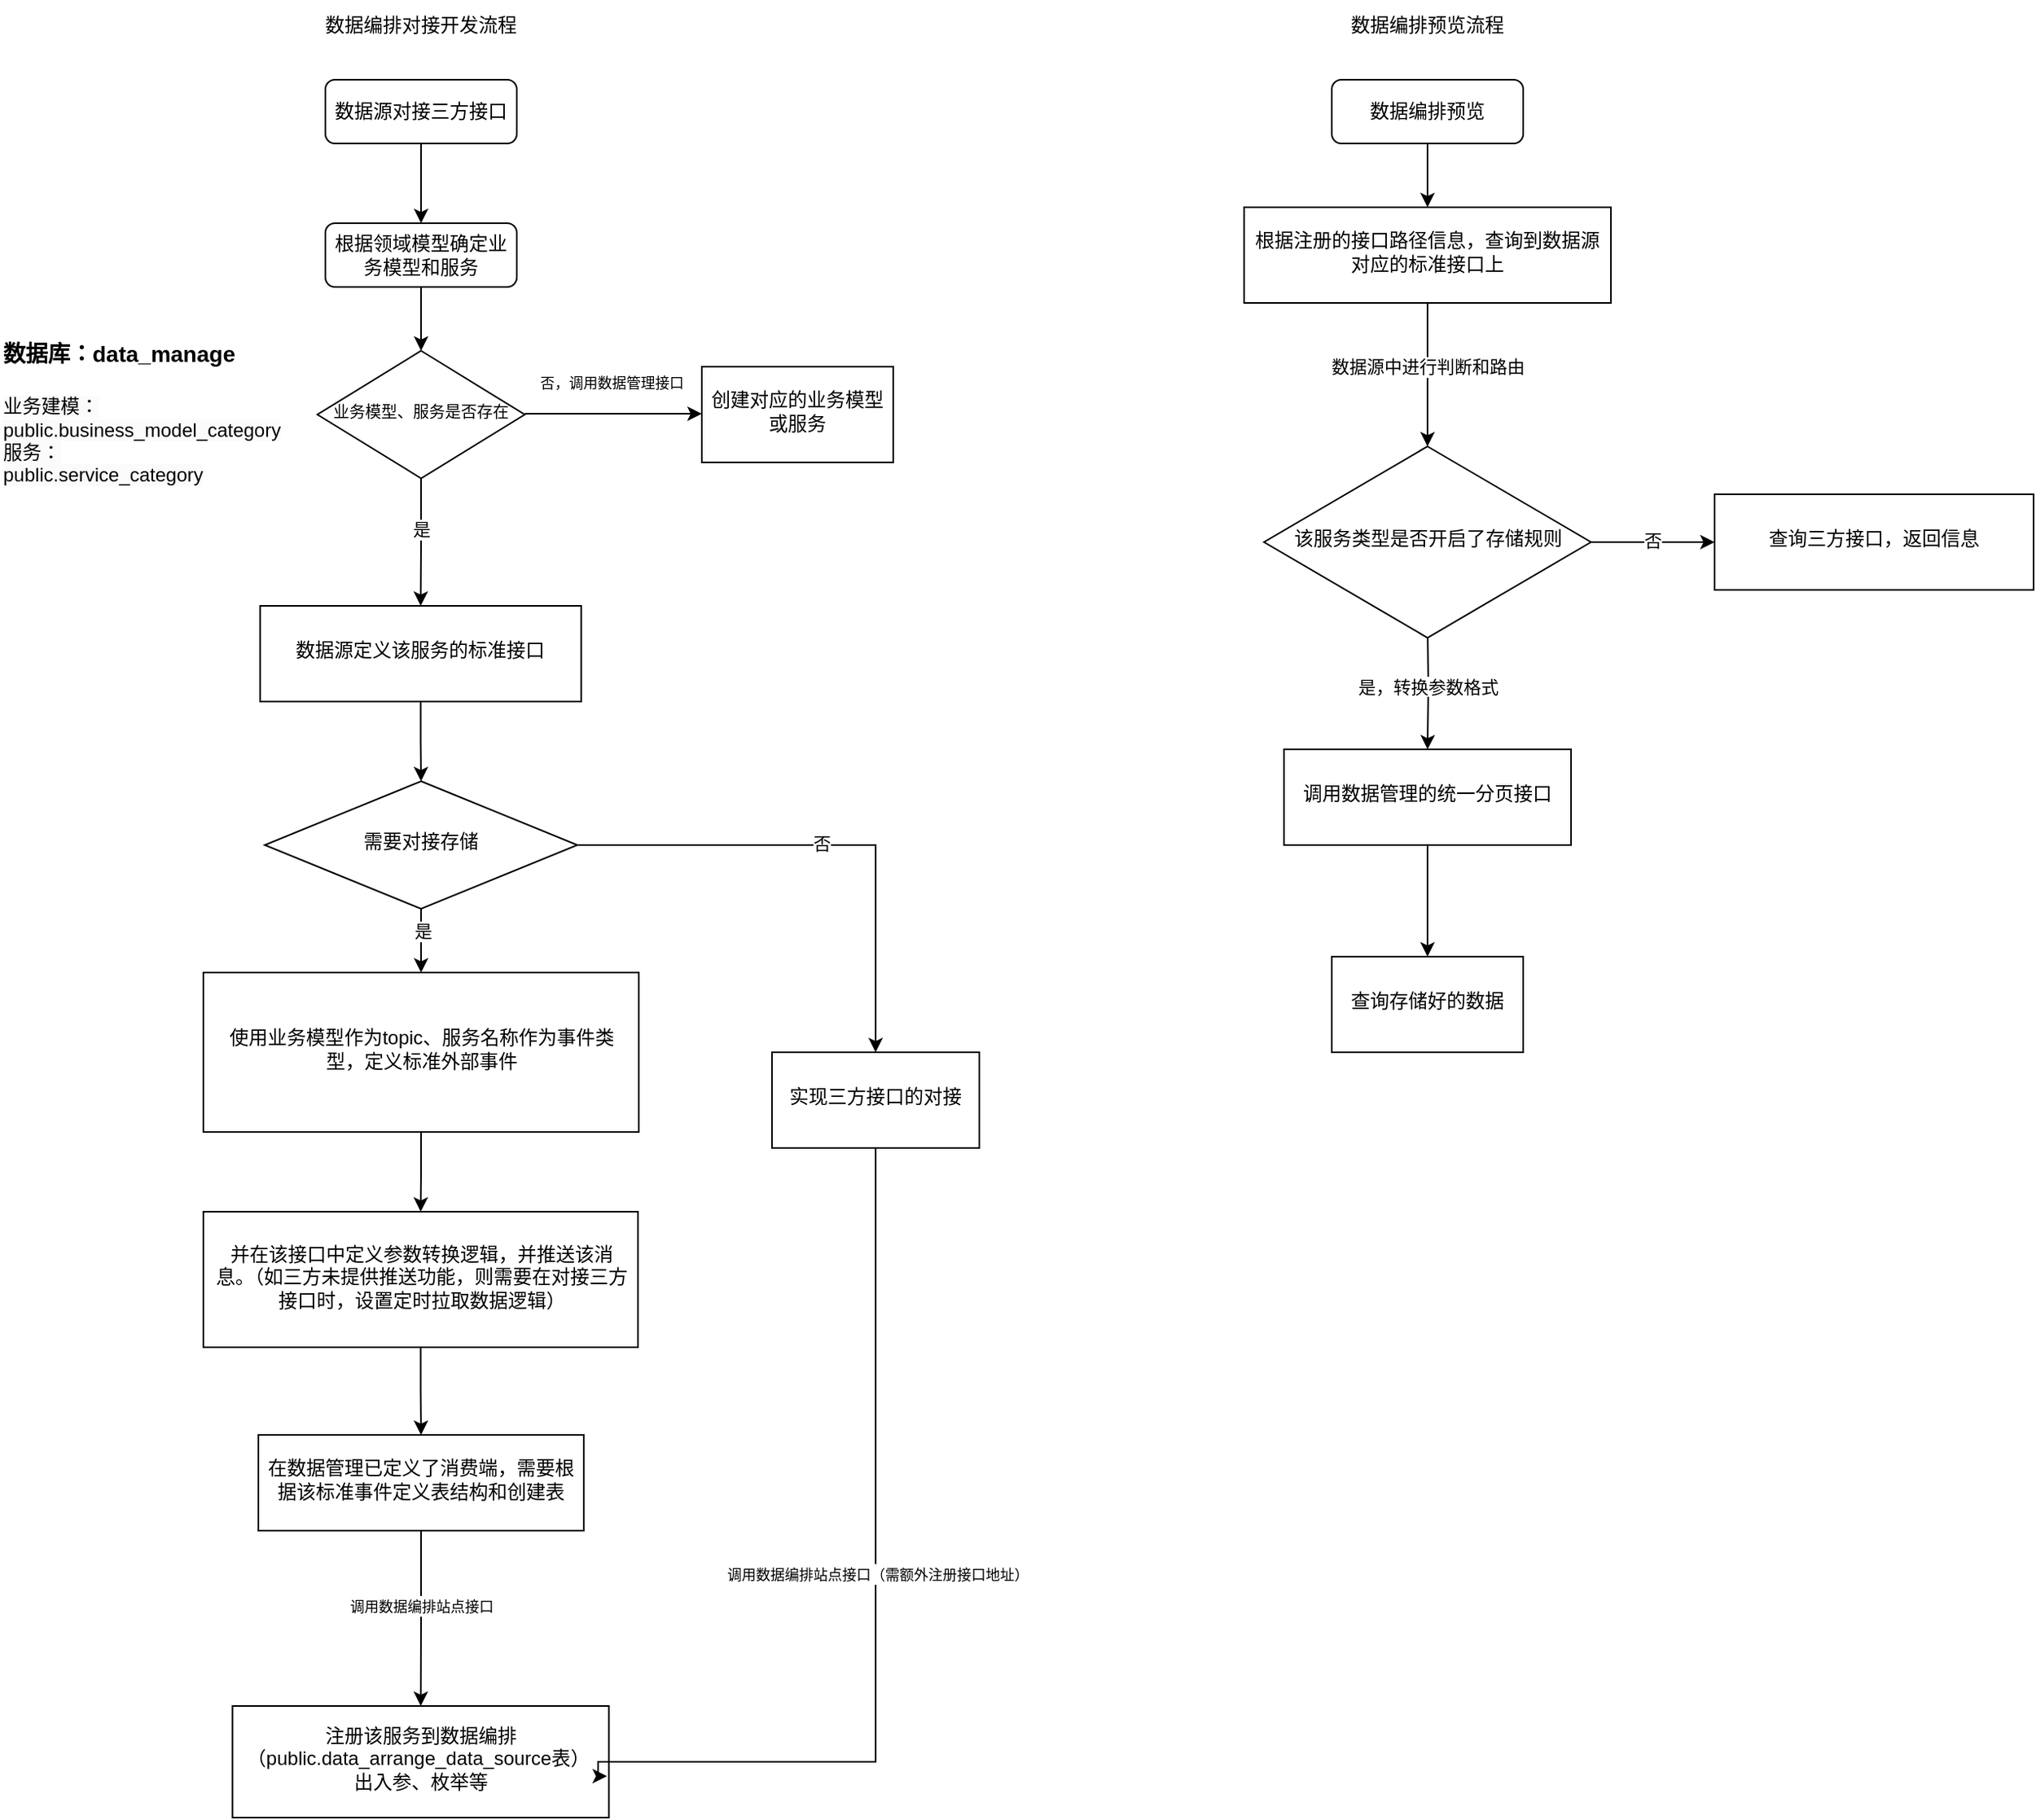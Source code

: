 <mxfile version="24.5.4" type="github">
  <diagram id="C5RBs43oDa-KdzZeNtuy" name="Page-1">
    <mxGraphModel dx="3695" dy="2661" grid="1" gridSize="10" guides="1" tooltips="1" connect="1" arrows="1" fold="1" page="1" pageScale="1" pageWidth="827" pageHeight="1169" math="0" shadow="0">
      <root>
        <mxCell id="WIyWlLk6GJQsqaUBKTNV-0" />
        <mxCell id="WIyWlLk6GJQsqaUBKTNV-1" parent="WIyWlLk6GJQsqaUBKTNV-0" />
        <mxCell id="DSE0VVEkv3fst9EGCnOD-71" value="" style="edgeStyle=orthogonalEdgeStyle;rounded=0;orthogonalLoop=1;jettySize=auto;html=1;fontFamily=Helvetica;fontSize=11;fontColor=default;labelBackgroundColor=default;resizable=0;" edge="1" parent="WIyWlLk6GJQsqaUBKTNV-1" source="WIyWlLk6GJQsqaUBKTNV-3">
          <mxGeometry relative="1" as="geometry">
            <mxPoint x="825" y="-20" as="targetPoint" />
          </mxGeometry>
        </mxCell>
        <mxCell id="WIyWlLk6GJQsqaUBKTNV-3" value="数据编排预览" style="rounded=1;whiteSpace=wrap;html=1;fontSize=12;glass=0;strokeWidth=1;shadow=0;" parent="WIyWlLk6GJQsqaUBKTNV-1" vertex="1">
          <mxGeometry x="765" y="-100" width="120" height="40" as="geometry" />
        </mxCell>
        <mxCell id="DSE0VVEkv3fst9EGCnOD-64" value="" style="edgeStyle=orthogonalEdgeStyle;rounded=0;orthogonalLoop=1;jettySize=auto;html=1;fontFamily=Helvetica;fontSize=11;fontColor=default;labelBackgroundColor=default;resizable=0;" edge="1" parent="WIyWlLk6GJQsqaUBKTNV-1" target="DSE0VVEkv3fst9EGCnOD-63">
          <mxGeometry relative="1" as="geometry">
            <mxPoint x="825" y="240" as="sourcePoint" />
          </mxGeometry>
        </mxCell>
        <mxCell id="DSE0VVEkv3fst9EGCnOD-65" value="是，转换参数格式" style="edgeLabel;align=center;verticalAlign=middle;resizable=0;points=[];fontFamily=Helvetica;fontSize=11;fontColor=default;labelBackgroundColor=default;fillColor=none;gradientColor=none;" vertex="1" connectable="0" parent="DSE0VVEkv3fst9EGCnOD-64">
          <mxGeometry x="-0.255" relative="1" as="geometry">
            <mxPoint y="10" as="offset" />
          </mxGeometry>
        </mxCell>
        <mxCell id="DSE0VVEkv3fst9EGCnOD-17" value="" style="edgeStyle=orthogonalEdgeStyle;rounded=0;orthogonalLoop=1;jettySize=auto;html=1;" edge="1" parent="WIyWlLk6GJQsqaUBKTNV-1" source="DSE0VVEkv3fst9EGCnOD-1" target="DSE0VVEkv3fst9EGCnOD-16">
          <mxGeometry relative="1" as="geometry" />
        </mxCell>
        <mxCell id="DSE0VVEkv3fst9EGCnOD-1" value="数据源对接三方接口" style="rounded=1;whiteSpace=wrap;html=1;fontSize=12;glass=0;strokeWidth=1;shadow=0;" vertex="1" parent="WIyWlLk6GJQsqaUBKTNV-1">
          <mxGeometry x="134" y="-100" width="120" height="40" as="geometry" />
        </mxCell>
        <mxCell id="DSE0VVEkv3fst9EGCnOD-11" value="数据编排对接开发流程" style="text;align=center;verticalAlign=middle;resizable=0;points=[];autosize=1;strokeColor=none;fillColor=none;" vertex="1" parent="WIyWlLk6GJQsqaUBKTNV-1">
          <mxGeometry x="124" y="-150" width="140" height="30" as="geometry" />
        </mxCell>
        <mxCell id="DSE0VVEkv3fst9EGCnOD-12" value="数据编排预览流程" style="text;align=center;verticalAlign=middle;resizable=0;points=[];autosize=1;strokeColor=none;fillColor=none;" vertex="1" parent="WIyWlLk6GJQsqaUBKTNV-1">
          <mxGeometry x="765" y="-150" width="120" height="30" as="geometry" />
        </mxCell>
        <mxCell id="DSE0VVEkv3fst9EGCnOD-26" value="" style="edgeStyle=orthogonalEdgeStyle;rounded=0;orthogonalLoop=1;jettySize=auto;html=1;" edge="1" parent="WIyWlLk6GJQsqaUBKTNV-1" source="DSE0VVEkv3fst9EGCnOD-16" target="DSE0VVEkv3fst9EGCnOD-19">
          <mxGeometry relative="1" as="geometry" />
        </mxCell>
        <mxCell id="DSE0VVEkv3fst9EGCnOD-16" value="根据领域模型确定业务模型和服务" style="rounded=1;whiteSpace=wrap;html=1;fontSize=12;glass=0;strokeWidth=1;shadow=0;" vertex="1" parent="WIyWlLk6GJQsqaUBKTNV-1">
          <mxGeometry x="134" y="-10" width="120" height="40" as="geometry" />
        </mxCell>
        <mxCell id="DSE0VVEkv3fst9EGCnOD-21" value="" style="edgeStyle=orthogonalEdgeStyle;rounded=0;orthogonalLoop=1;jettySize=auto;html=1;" edge="1" parent="WIyWlLk6GJQsqaUBKTNV-1">
          <mxGeometry relative="1" as="geometry">
            <mxPoint x="259" y="109.5" as="sourcePoint" />
            <mxPoint x="370" y="109.5" as="targetPoint" />
          </mxGeometry>
        </mxCell>
        <mxCell id="DSE0VVEkv3fst9EGCnOD-22" value="否，调用数据管理接口" style="edgeLabel;align=center;verticalAlign=middle;resizable=0;points=[];fontSize=9;" vertex="1" connectable="0" parent="DSE0VVEkv3fst9EGCnOD-21">
          <mxGeometry x="-0.304" y="-1" relative="1" as="geometry">
            <mxPoint x="16" y="-21" as="offset" />
          </mxGeometry>
        </mxCell>
        <mxCell id="DSE0VVEkv3fst9EGCnOD-24" value="" style="edgeStyle=orthogonalEdgeStyle;rounded=0;orthogonalLoop=1;jettySize=auto;html=1;entryX=0.5;entryY=0;entryDx=0;entryDy=0;" edge="1" parent="WIyWlLk6GJQsqaUBKTNV-1" source="DSE0VVEkv3fst9EGCnOD-19" target="DSE0VVEkv3fst9EGCnOD-75">
          <mxGeometry relative="1" as="geometry">
            <mxPoint x="194" y="220" as="targetPoint" />
          </mxGeometry>
        </mxCell>
        <mxCell id="DSE0VVEkv3fst9EGCnOD-25" value="是" style="edgeLabel;html=1;align=center;verticalAlign=middle;resizable=0;points=[];" vertex="1" connectable="0" parent="DSE0VVEkv3fst9EGCnOD-24">
          <mxGeometry x="-0.197" relative="1" as="geometry">
            <mxPoint as="offset" />
          </mxGeometry>
        </mxCell>
        <mxCell id="DSE0VVEkv3fst9EGCnOD-19" value="业务模型、服务是否存在" style="rhombus;whiteSpace=wrap;html=1;shadow=0;fontFamily=Helvetica;fontSize=10;align=center;strokeWidth=1;spacing=6;spacingTop=-4;" vertex="1" parent="WIyWlLk6GJQsqaUBKTNV-1">
          <mxGeometry x="129" y="70" width="130" height="80" as="geometry" />
        </mxCell>
        <mxCell id="DSE0VVEkv3fst9EGCnOD-20" value="创建对应的业务模型或服务" style="whiteSpace=wrap;html=1;shadow=0;strokeWidth=1;spacing=6;spacingTop=-4;" vertex="1" parent="WIyWlLk6GJQsqaUBKTNV-1">
          <mxGeometry x="370" y="80" width="120" height="60" as="geometry" />
        </mxCell>
        <mxCell id="DSE0VVEkv3fst9EGCnOD-28" value="注册该服务到数据编排（public.data_arrange_data_source表）&amp;nbsp; 出入参、枚举等" style="whiteSpace=wrap;html=1;shadow=0;strokeWidth=1;spacing=6;spacingTop=-4;" vertex="1" parent="WIyWlLk6GJQsqaUBKTNV-1">
          <mxGeometry x="75.75" y="920" width="236" height="70" as="geometry" />
        </mxCell>
        <mxCell id="DSE0VVEkv3fst9EGCnOD-83" value="" style="edgeStyle=orthogonalEdgeStyle;rounded=0;orthogonalLoop=1;jettySize=auto;html=1;fontFamily=Helvetica;fontSize=11;fontColor=default;labelBackgroundColor=default;resizable=0;" edge="1" parent="WIyWlLk6GJQsqaUBKTNV-1" source="DSE0VVEkv3fst9EGCnOD-32" target="DSE0VVEkv3fst9EGCnOD-28">
          <mxGeometry relative="1" as="geometry" />
        </mxCell>
        <mxCell id="DSE0VVEkv3fst9EGCnOD-84" value="&lt;span style=&quot;font-size: 9px;&quot;&gt;调用数据编排站点接口&lt;/span&gt;" style="edgeLabel;html=1;align=center;verticalAlign=middle;resizable=0;points=[];fontFamily=Helvetica;fontSize=11;fontColor=default;labelBackgroundColor=default;fillColor=none;gradientColor=none;" vertex="1" connectable="0" parent="DSE0VVEkv3fst9EGCnOD-83">
          <mxGeometry x="-0.157" y="-2" relative="1" as="geometry">
            <mxPoint x="2" as="offset" />
          </mxGeometry>
        </mxCell>
        <mxCell id="DSE0VVEkv3fst9EGCnOD-32" value="在数据管理已定义了消费端，需要根据该标准事件定义表结构和创建表" style="whiteSpace=wrap;html=1;shadow=0;strokeWidth=1;spacing=6;spacingTop=-4;" vertex="1" parent="WIyWlLk6GJQsqaUBKTNV-1">
          <mxGeometry x="92" y="750" width="204" height="60" as="geometry" />
        </mxCell>
        <mxCell id="DSE0VVEkv3fst9EGCnOD-39" value="" style="edgeStyle=orthogonalEdgeStyle;rounded=0;orthogonalLoop=1;jettySize=auto;html=1;fontFamily=Helvetica;fontSize=11;fontColor=default;labelBackgroundColor=default;resizable=0;" edge="1" parent="WIyWlLk6GJQsqaUBKTNV-1" source="DSE0VVEkv3fst9EGCnOD-36" target="DSE0VVEkv3fst9EGCnOD-38">
          <mxGeometry relative="1" as="geometry" />
        </mxCell>
        <mxCell id="DSE0VVEkv3fst9EGCnOD-40" value="是" style="edgeLabel;html=1;align=center;verticalAlign=middle;resizable=0;points=[];fontFamily=Helvetica;fontSize=11;fontColor=default;labelBackgroundColor=default;fillColor=none;gradientColor=none;" vertex="1" connectable="0" parent="DSE0VVEkv3fst9EGCnOD-39">
          <mxGeometry x="-0.289" y="1" relative="1" as="geometry">
            <mxPoint as="offset" />
          </mxGeometry>
        </mxCell>
        <mxCell id="DSE0VVEkv3fst9EGCnOD-45" value="" style="edgeStyle=orthogonalEdgeStyle;rounded=0;orthogonalLoop=1;jettySize=auto;html=1;fontFamily=Helvetica;fontSize=11;fontColor=default;labelBackgroundColor=default;resizable=0;" edge="1" parent="WIyWlLk6GJQsqaUBKTNV-1" source="DSE0VVEkv3fst9EGCnOD-36" target="DSE0VVEkv3fst9EGCnOD-44">
          <mxGeometry relative="1" as="geometry" />
        </mxCell>
        <mxCell id="DSE0VVEkv3fst9EGCnOD-46" value="否" style="edgeLabel;html=1;align=center;verticalAlign=middle;resizable=0;points=[];fontFamily=Helvetica;fontSize=11;fontColor=default;labelBackgroundColor=default;fillColor=none;gradientColor=none;" vertex="1" connectable="0" parent="DSE0VVEkv3fst9EGCnOD-45">
          <mxGeometry x="-0.034" y="1" relative="1" as="geometry">
            <mxPoint as="offset" />
          </mxGeometry>
        </mxCell>
        <mxCell id="DSE0VVEkv3fst9EGCnOD-36" value="需要对接存储" style="rhombus;whiteSpace=wrap;html=1;shadow=0;strokeWidth=1;spacing=6;spacingTop=-4;" vertex="1" parent="WIyWlLk6GJQsqaUBKTNV-1">
          <mxGeometry x="96" y="340" width="196" height="80" as="geometry" />
        </mxCell>
        <mxCell id="DSE0VVEkv3fst9EGCnOD-61" value="" style="edgeStyle=orthogonalEdgeStyle;rounded=0;orthogonalLoop=1;jettySize=auto;html=1;fontFamily=Helvetica;fontSize=11;fontColor=default;labelBackgroundColor=default;resizable=0;" edge="1" parent="WIyWlLk6GJQsqaUBKTNV-1" source="DSE0VVEkv3fst9EGCnOD-38" target="DSE0VVEkv3fst9EGCnOD-60">
          <mxGeometry relative="1" as="geometry" />
        </mxCell>
        <mxCell id="DSE0VVEkv3fst9EGCnOD-38" value="使用业务模型作为topic、服务名称作为事件类型，定义标准外部事件" style="whiteSpace=wrap;html=1;shadow=0;strokeWidth=1;spacing=6;spacingTop=-4;" vertex="1" parent="WIyWlLk6GJQsqaUBKTNV-1">
          <mxGeometry x="57.5" y="460" width="273" height="100" as="geometry" />
        </mxCell>
        <mxCell id="DSE0VVEkv3fst9EGCnOD-44" value="实现三方接口的对接" style="whiteSpace=wrap;html=1;shadow=0;strokeWidth=1;spacing=6;spacingTop=-4;" vertex="1" parent="WIyWlLk6GJQsqaUBKTNV-1">
          <mxGeometry x="414" y="510" width="130" height="60" as="geometry" />
        </mxCell>
        <mxCell id="DSE0VVEkv3fst9EGCnOD-52" style="edgeStyle=orthogonalEdgeStyle;rounded=0;orthogonalLoop=1;jettySize=auto;html=1;entryX=0.995;entryY=0.629;entryDx=0;entryDy=0;entryPerimeter=0;fontFamily=Helvetica;fontSize=11;fontColor=default;labelBackgroundColor=default;resizable=0;" edge="1" parent="WIyWlLk6GJQsqaUBKTNV-1" source="DSE0VVEkv3fst9EGCnOD-44" target="DSE0VVEkv3fst9EGCnOD-28">
          <mxGeometry relative="1" as="geometry">
            <Array as="points">
              <mxPoint x="479" y="955" />
              <mxPoint x="305" y="955" />
            </Array>
          </mxGeometry>
        </mxCell>
        <mxCell id="DSE0VVEkv3fst9EGCnOD-53" value="&lt;span style=&quot;font-size: 9px;&quot;&gt;调用数据编排站点接口（需额外注册接口地址）&lt;/span&gt;" style="edgeLabel;html=1;align=center;verticalAlign=middle;resizable=0;points=[];fontFamily=Helvetica;fontSize=11;fontColor=default;labelBackgroundColor=default;fillColor=none;gradientColor=none;" vertex="1" connectable="0" parent="DSE0VVEkv3fst9EGCnOD-52">
          <mxGeometry x="-0.07" y="1" relative="1" as="geometry">
            <mxPoint as="offset" />
          </mxGeometry>
        </mxCell>
        <mxCell id="DSE0VVEkv3fst9EGCnOD-59" value="&lt;h1 style=&quot;margin-top: 0px;&quot;&gt;&lt;font style=&quot;font-size: 14px;&quot;&gt;数据库：data_manage&lt;/font&gt;&lt;/h1&gt;&lt;p&gt;&lt;span style=&quot;font-size: 12px; text-align: center; background-color: rgb(251, 251, 251);&quot;&gt;业务建模：&lt;br&gt;public.business_model_category&lt;/span&gt;&lt;br style=&quot;font-size: 12px; text-align: center; background-color: rgb(251, 251, 251);&quot;&gt;&lt;span style=&quot;font-size: 12px; text-align: center; background-color: rgb(251, 251, 251);&quot;&gt;服务：&lt;br&gt;public.service_category&lt;/span&gt;&lt;br style=&quot;font-size: 12px; text-align: center; background-color: rgb(251, 251, 251);&quot;&gt;&lt;span style=&quot;text-wrap: nowrap; background-color: rgb(251, 251, 251); color: rgba(0, 0, 0, 0); font-family: monospace; font-size: 0px;&quot;&gt;fu%3CmxGraphModel%3E%3Croot%3E%3CmxCell%20id%3D%220%22%2F%3E%3CmxCell%20id%3D%221%22%20parent%3D%220%22%2F%3E%3CmxCell%20id%3D%222%22%20value%3D%22%E5%88%9B%E5%BB%BA%E5%AF%B9%E5%BA%94%E7%9A%84%E4%B8%9A%E5%8A%A1%E6%A8%A1%E5%9E%8B%E6%88%96%E6%9C%8D%E5%8A%A1%22%20style%3D%22whiteSpace%3Dwrap%3Bhtml%3D1%3Bshadow%3D0%3BstrokeWidth%3D1%3Bspacing%3D6%3BspacingTop%3D-4%3B%22%20vertex%3D%221%22%20parent%3D%221%22%3E%3CmxGeometry%20x%3D%22370%22%20y%3D%2270%22%20width%3D%22120%22%20height%3D%2260%22%20as%3D%22geometry%22%2F%3E%3C%2FmxCell%3E%3C%2Froot%3E%3C%2FmxGraphModel%3Efufuaasoidjasoda&lt;/span&gt;&lt;br&gt;&lt;/p&gt;" style="text;html=1;whiteSpace=wrap;overflow=hidden;rounded=0;fontFamily=Helvetica;fontSize=11;fontColor=default;labelBackgroundColor=default;resizable=0;" vertex="1" parent="WIyWlLk6GJQsqaUBKTNV-1">
          <mxGeometry x="-70" y="50" width="180" height="120" as="geometry" />
        </mxCell>
        <mxCell id="DSE0VVEkv3fst9EGCnOD-62" value="" style="edgeStyle=orthogonalEdgeStyle;rounded=0;orthogonalLoop=1;jettySize=auto;html=1;fontFamily=Helvetica;fontSize=11;fontColor=default;labelBackgroundColor=default;resizable=0;" edge="1" parent="WIyWlLk6GJQsqaUBKTNV-1" source="DSE0VVEkv3fst9EGCnOD-60" target="DSE0VVEkv3fst9EGCnOD-32">
          <mxGeometry relative="1" as="geometry" />
        </mxCell>
        <mxCell id="DSE0VVEkv3fst9EGCnOD-60" value="并在该接口中定义参数转换逻辑，并推送该消息。（如三方未提供推送功能，则需要在对接三方接口时，设置定时拉取数据逻辑）" style="whiteSpace=wrap;html=1;shadow=0;strokeWidth=1;spacing=6;spacingTop=-4;" vertex="1" parent="WIyWlLk6GJQsqaUBKTNV-1">
          <mxGeometry x="57.5" y="610" width="272.5" height="85" as="geometry" />
        </mxCell>
        <mxCell id="DSE0VVEkv3fst9EGCnOD-67" value="" style="edgeStyle=orthogonalEdgeStyle;rounded=0;orthogonalLoop=1;jettySize=auto;html=1;fontFamily=Helvetica;fontSize=11;fontColor=default;labelBackgroundColor=default;resizable=0;" edge="1" parent="WIyWlLk6GJQsqaUBKTNV-1" source="DSE0VVEkv3fst9EGCnOD-63" target="DSE0VVEkv3fst9EGCnOD-66">
          <mxGeometry relative="1" as="geometry" />
        </mxCell>
        <mxCell id="DSE0VVEkv3fst9EGCnOD-63" value="调用数据管理的统一分页接口" style="whiteSpace=wrap;html=1;shadow=0;strokeWidth=1;spacing=6;spacingTop=-4;" vertex="1" parent="WIyWlLk6GJQsqaUBKTNV-1">
          <mxGeometry x="735" y="320" width="180" height="60" as="geometry" />
        </mxCell>
        <mxCell id="DSE0VVEkv3fst9EGCnOD-66" value="查询存储好的数据" style="whiteSpace=wrap;html=1;shadow=0;strokeWidth=1;spacing=6;spacingTop=-4;" vertex="1" parent="WIyWlLk6GJQsqaUBKTNV-1">
          <mxGeometry x="765" y="450" width="120" height="60" as="geometry" />
        </mxCell>
        <mxCell id="DSE0VVEkv3fst9EGCnOD-68" value="查询三方接口，返回信息" style="whiteSpace=wrap;html=1;shadow=0;strokeWidth=1;spacing=6;spacingTop=-4;" vertex="1" parent="WIyWlLk6GJQsqaUBKTNV-1">
          <mxGeometry x="1005" y="160" width="200" height="60" as="geometry" />
        </mxCell>
        <mxCell id="DSE0VVEkv3fst9EGCnOD-80" value="" style="edgeStyle=orthogonalEdgeStyle;rounded=0;orthogonalLoop=1;jettySize=auto;html=1;fontFamily=Helvetica;fontSize=11;fontColor=default;labelBackgroundColor=default;resizable=0;" edge="1" parent="WIyWlLk6GJQsqaUBKTNV-1" source="DSE0VVEkv3fst9EGCnOD-74" target="DSE0VVEkv3fst9EGCnOD-68">
          <mxGeometry relative="1" as="geometry" />
        </mxCell>
        <mxCell id="DSE0VVEkv3fst9EGCnOD-82" value="否" style="edgeLabel;html=1;align=center;verticalAlign=middle;resizable=0;points=[];fontFamily=Helvetica;fontSize=11;fontColor=default;labelBackgroundColor=default;fillColor=none;gradientColor=none;" vertex="1" connectable="0" parent="DSE0VVEkv3fst9EGCnOD-80">
          <mxGeometry x="-0.032" y="1" relative="1" as="geometry">
            <mxPoint x="1" as="offset" />
          </mxGeometry>
        </mxCell>
        <mxCell id="DSE0VVEkv3fst9EGCnOD-74" value="该服务类型是否开启了存储规则" style="rhombus;whiteSpace=wrap;html=1;shadow=0;fontFamily=Helvetica;fontSize=12;align=center;strokeWidth=1;spacing=6;spacingTop=-4;" vertex="1" parent="WIyWlLk6GJQsqaUBKTNV-1">
          <mxGeometry x="722.5" y="130" width="205" height="120" as="geometry" />
        </mxCell>
        <mxCell id="DSE0VVEkv3fst9EGCnOD-77" value="" style="edgeStyle=orthogonalEdgeStyle;rounded=0;orthogonalLoop=1;jettySize=auto;html=1;fontFamily=Helvetica;fontSize=11;fontColor=default;labelBackgroundColor=default;resizable=0;" edge="1" parent="WIyWlLk6GJQsqaUBKTNV-1" source="DSE0VVEkv3fst9EGCnOD-75" target="DSE0VVEkv3fst9EGCnOD-36">
          <mxGeometry relative="1" as="geometry" />
        </mxCell>
        <mxCell id="DSE0VVEkv3fst9EGCnOD-75" value="数据源定义该服务的标准接口" style="whiteSpace=wrap;html=1;shadow=0;strokeWidth=1;spacing=6;spacingTop=-4;" vertex="1" parent="WIyWlLk6GJQsqaUBKTNV-1">
          <mxGeometry x="93.13" y="230" width="201.25" height="60" as="geometry" />
        </mxCell>
        <mxCell id="DSE0VVEkv3fst9EGCnOD-79" value="" style="edgeStyle=orthogonalEdgeStyle;rounded=0;orthogonalLoop=1;jettySize=auto;html=1;fontFamily=Helvetica;fontSize=11;fontColor=default;labelBackgroundColor=default;resizable=0;" edge="1" parent="WIyWlLk6GJQsqaUBKTNV-1" source="DSE0VVEkv3fst9EGCnOD-78" target="DSE0VVEkv3fst9EGCnOD-74">
          <mxGeometry relative="1" as="geometry" />
        </mxCell>
        <mxCell id="DSE0VVEkv3fst9EGCnOD-81" value="数据源中进行判断和路由" style="edgeLabel;html=1;align=center;verticalAlign=middle;resizable=0;points=[];fontFamily=Helvetica;fontSize=11;fontColor=default;labelBackgroundColor=default;fillColor=none;gradientColor=none;" vertex="1" connectable="0" parent="DSE0VVEkv3fst9EGCnOD-79">
          <mxGeometry x="-0.133" y="-2" relative="1" as="geometry">
            <mxPoint x="2" y="1" as="offset" />
          </mxGeometry>
        </mxCell>
        <mxCell id="DSE0VVEkv3fst9EGCnOD-78" value="根据注册的接口路径信息，查询到数据源对应的标准接口上" style="whiteSpace=wrap;html=1;shadow=0;strokeWidth=1;spacing=6;spacingTop=-4;" vertex="1" parent="WIyWlLk6GJQsqaUBKTNV-1">
          <mxGeometry x="710" y="-20" width="230" height="60" as="geometry" />
        </mxCell>
      </root>
    </mxGraphModel>
  </diagram>
</mxfile>
